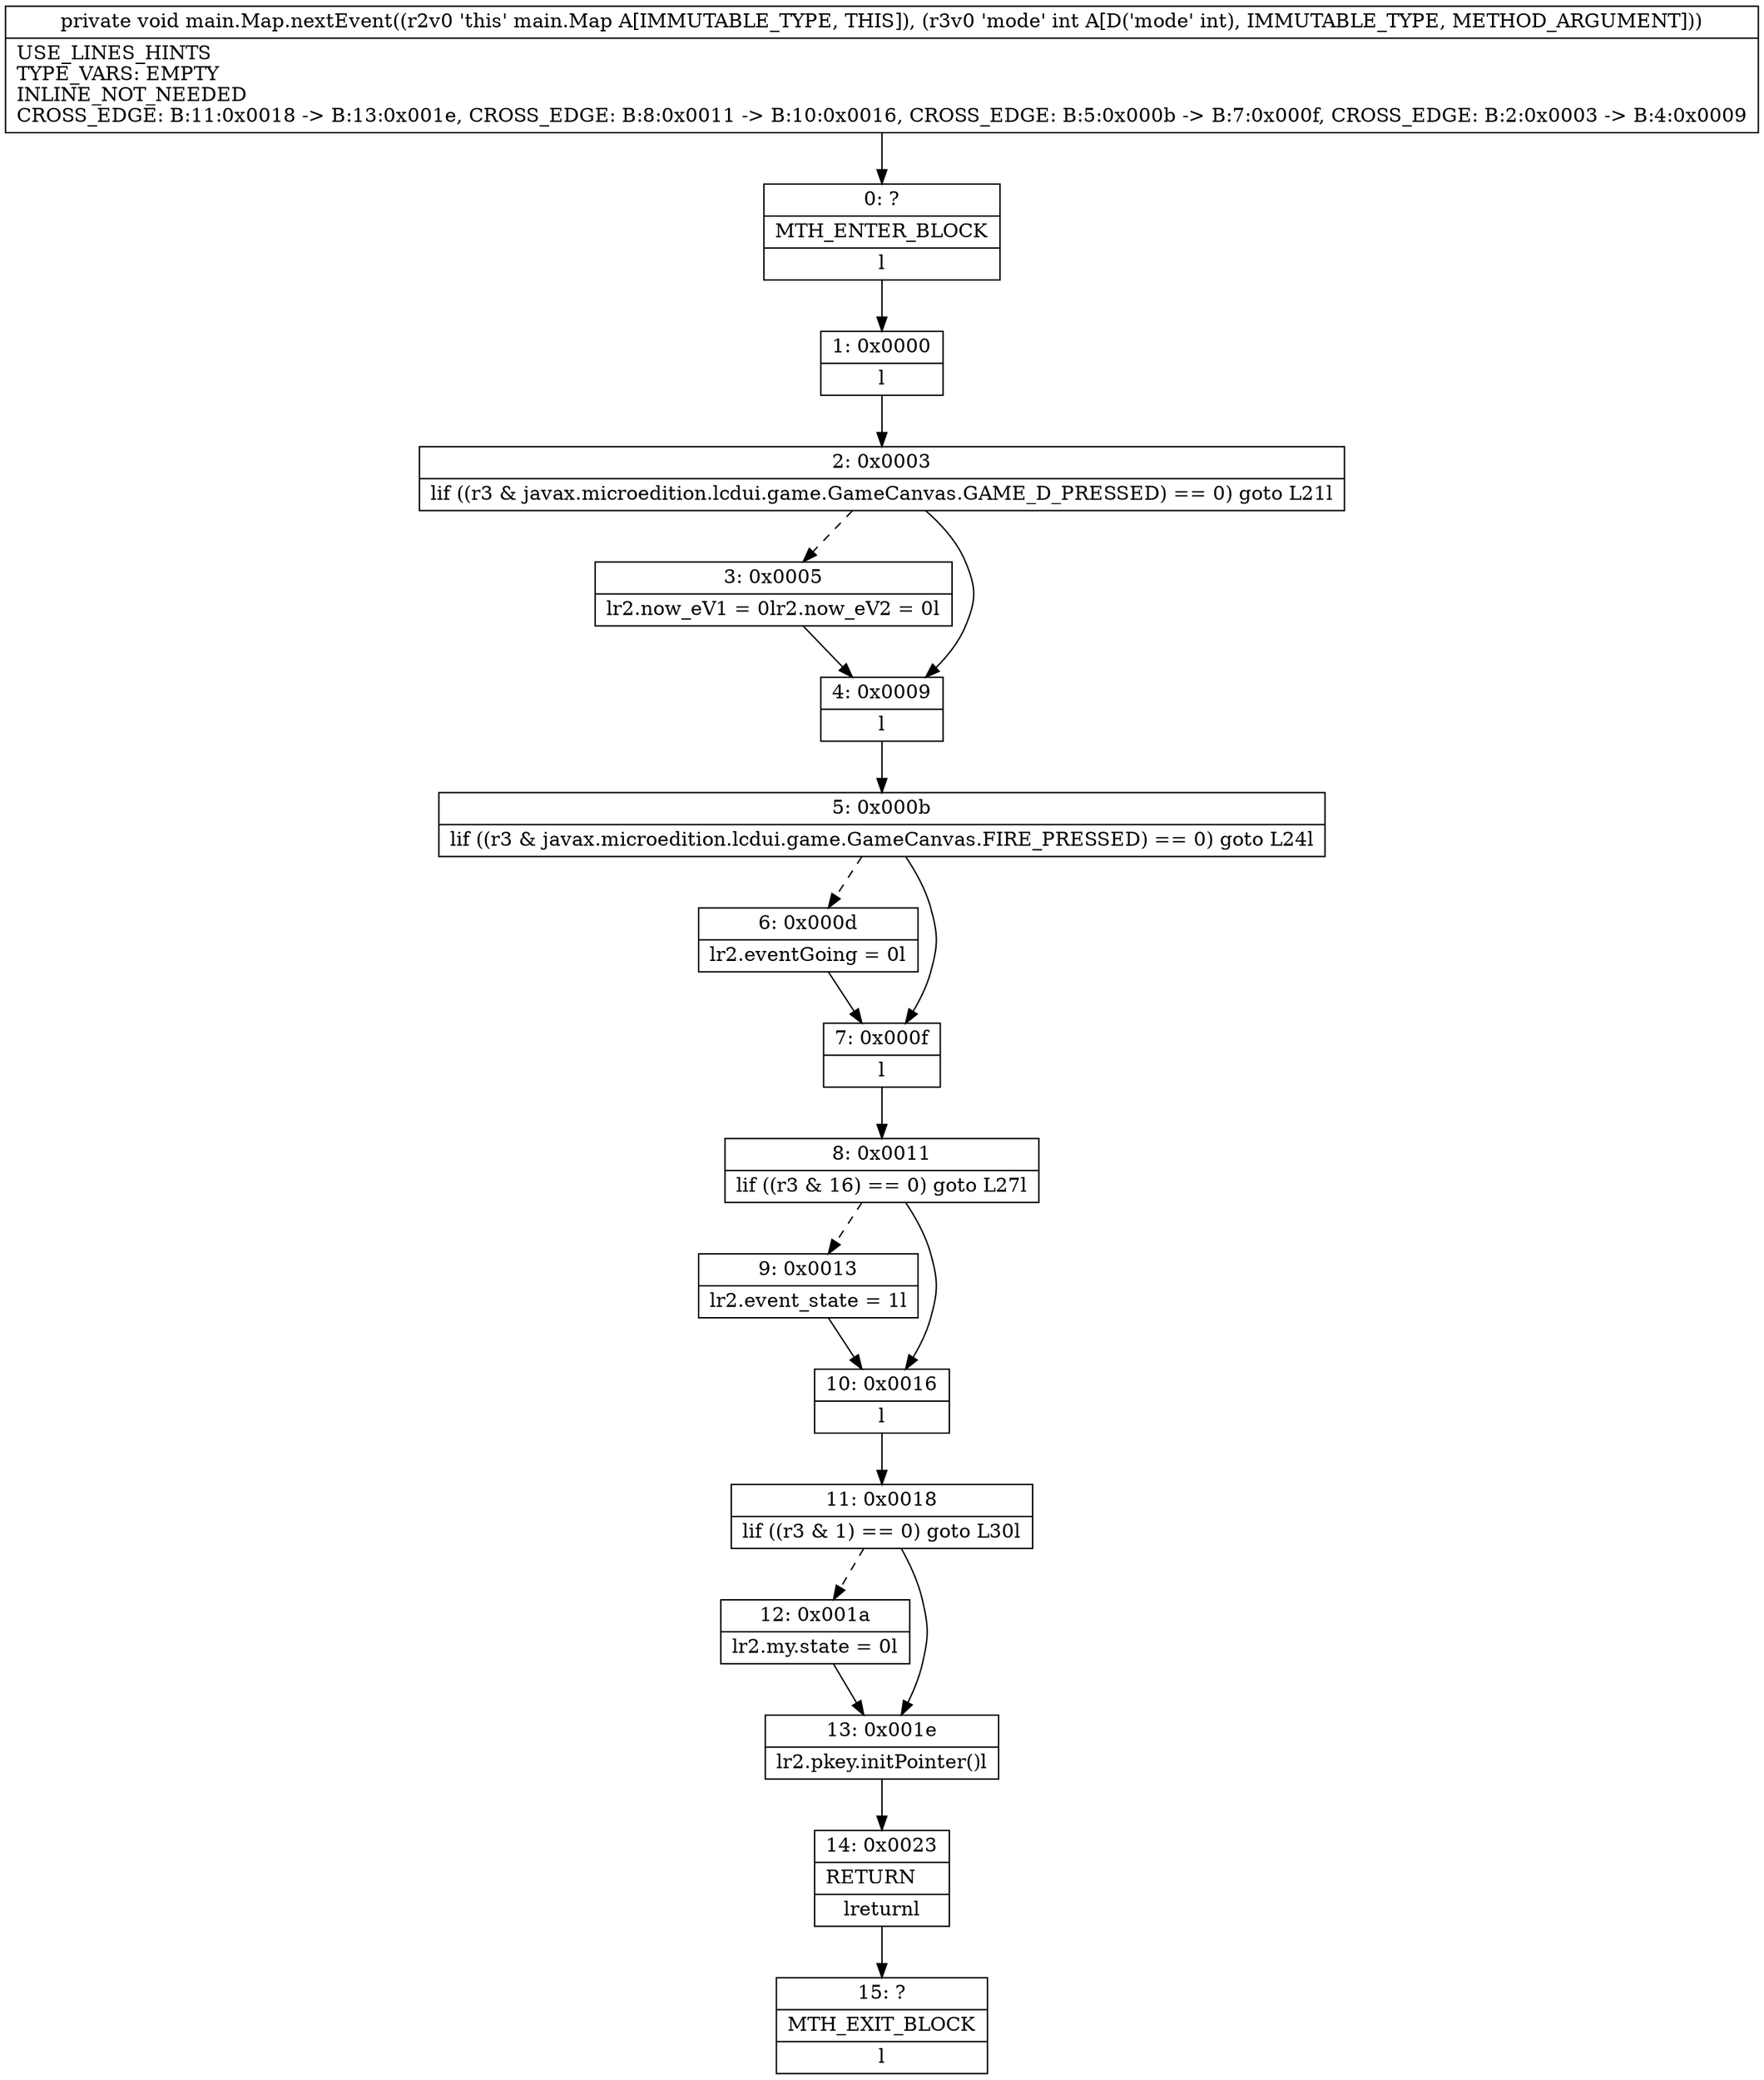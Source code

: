digraph "CFG formain.Map.nextEvent(I)V" {
Node_0 [shape=record,label="{0\:\ ?|MTH_ENTER_BLOCK\l|l}"];
Node_1 [shape=record,label="{1\:\ 0x0000|l}"];
Node_2 [shape=record,label="{2\:\ 0x0003|lif ((r3 & javax.microedition.lcdui.game.GameCanvas.GAME_D_PRESSED) == 0) goto L21l}"];
Node_3 [shape=record,label="{3\:\ 0x0005|lr2.now_eV1 = 0lr2.now_eV2 = 0l}"];
Node_4 [shape=record,label="{4\:\ 0x0009|l}"];
Node_5 [shape=record,label="{5\:\ 0x000b|lif ((r3 & javax.microedition.lcdui.game.GameCanvas.FIRE_PRESSED) == 0) goto L24l}"];
Node_6 [shape=record,label="{6\:\ 0x000d|lr2.eventGoing = 0l}"];
Node_7 [shape=record,label="{7\:\ 0x000f|l}"];
Node_8 [shape=record,label="{8\:\ 0x0011|lif ((r3 & 16) == 0) goto L27l}"];
Node_9 [shape=record,label="{9\:\ 0x0013|lr2.event_state = 1l}"];
Node_10 [shape=record,label="{10\:\ 0x0016|l}"];
Node_11 [shape=record,label="{11\:\ 0x0018|lif ((r3 & 1) == 0) goto L30l}"];
Node_12 [shape=record,label="{12\:\ 0x001a|lr2.my.state = 0l}"];
Node_13 [shape=record,label="{13\:\ 0x001e|lr2.pkey.initPointer()l}"];
Node_14 [shape=record,label="{14\:\ 0x0023|RETURN\l|lreturnl}"];
Node_15 [shape=record,label="{15\:\ ?|MTH_EXIT_BLOCK\l|l}"];
MethodNode[shape=record,label="{private void main.Map.nextEvent((r2v0 'this' main.Map A[IMMUTABLE_TYPE, THIS]), (r3v0 'mode' int A[D('mode' int), IMMUTABLE_TYPE, METHOD_ARGUMENT]))  | USE_LINES_HINTS\lTYPE_VARS: EMPTY\lINLINE_NOT_NEEDED\lCROSS_EDGE: B:11:0x0018 \-\> B:13:0x001e, CROSS_EDGE: B:8:0x0011 \-\> B:10:0x0016, CROSS_EDGE: B:5:0x000b \-\> B:7:0x000f, CROSS_EDGE: B:2:0x0003 \-\> B:4:0x0009\l}"];
MethodNode -> Node_0;
Node_0 -> Node_1;
Node_1 -> Node_2;
Node_2 -> Node_3[style=dashed];
Node_2 -> Node_4;
Node_3 -> Node_4;
Node_4 -> Node_5;
Node_5 -> Node_6[style=dashed];
Node_5 -> Node_7;
Node_6 -> Node_7;
Node_7 -> Node_8;
Node_8 -> Node_9[style=dashed];
Node_8 -> Node_10;
Node_9 -> Node_10;
Node_10 -> Node_11;
Node_11 -> Node_12[style=dashed];
Node_11 -> Node_13;
Node_12 -> Node_13;
Node_13 -> Node_14;
Node_14 -> Node_15;
}

